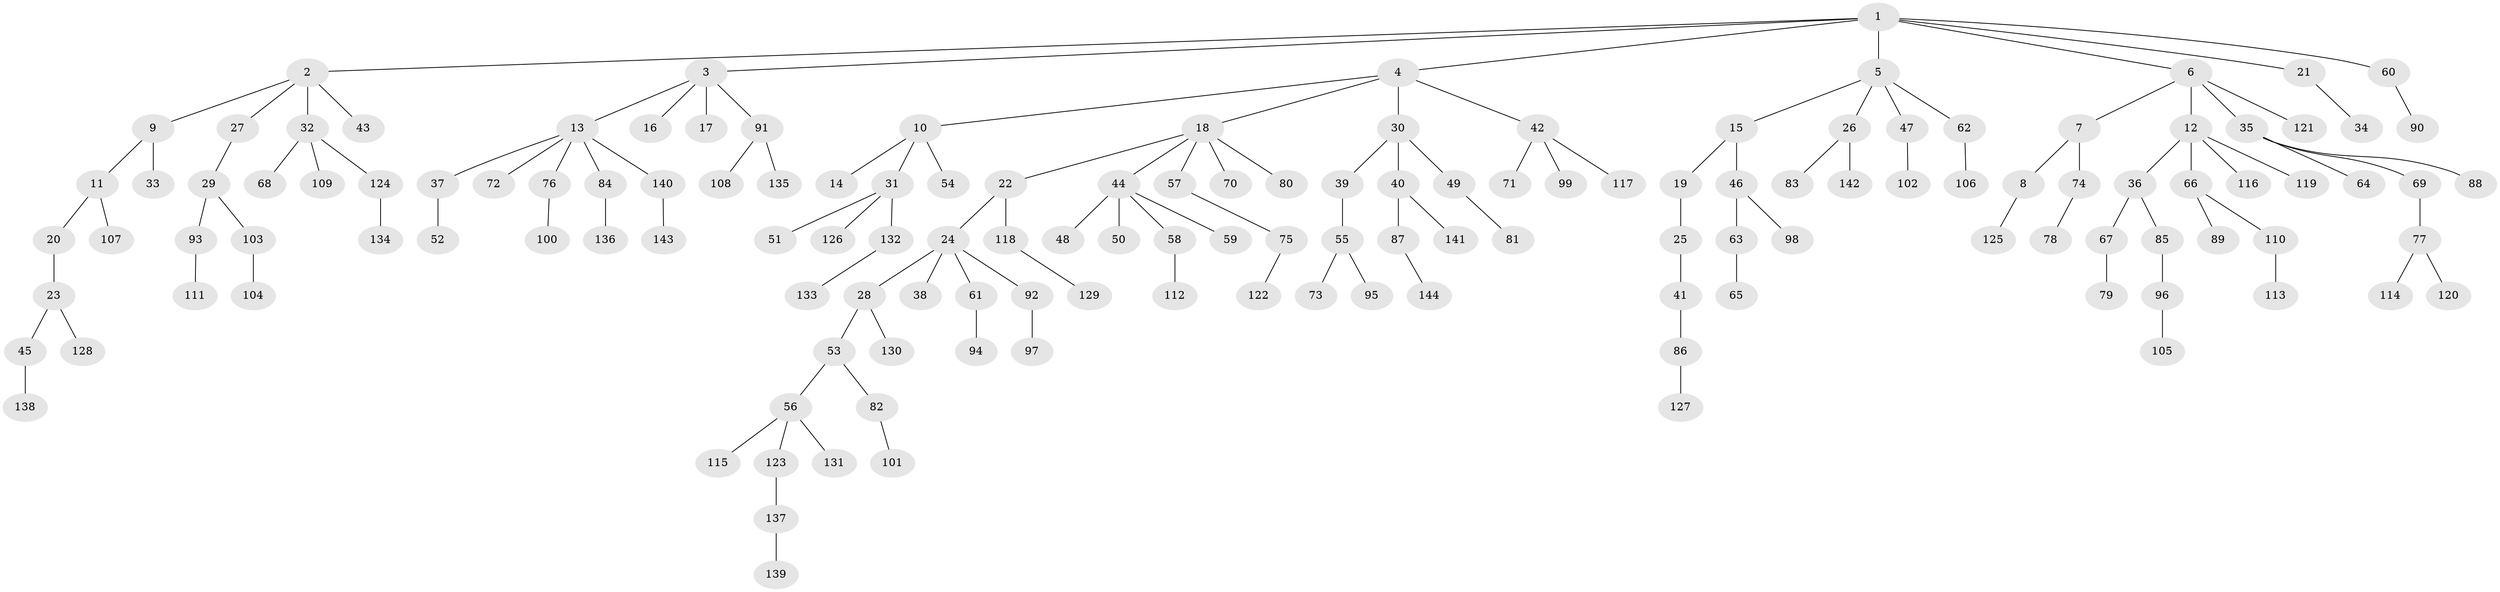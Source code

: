 // coarse degree distribution, {10: 0.01020408163265306, 5: 0.07142857142857142, 6: 0.030612244897959183, 1: 0.6020408163265306, 2: 0.15306122448979592, 3: 0.10204081632653061, 4: 0.030612244897959183}
// Generated by graph-tools (version 1.1) at 2025/42/03/06/25 10:42:05]
// undirected, 144 vertices, 143 edges
graph export_dot {
graph [start="1"]
  node [color=gray90,style=filled];
  1;
  2;
  3;
  4;
  5;
  6;
  7;
  8;
  9;
  10;
  11;
  12;
  13;
  14;
  15;
  16;
  17;
  18;
  19;
  20;
  21;
  22;
  23;
  24;
  25;
  26;
  27;
  28;
  29;
  30;
  31;
  32;
  33;
  34;
  35;
  36;
  37;
  38;
  39;
  40;
  41;
  42;
  43;
  44;
  45;
  46;
  47;
  48;
  49;
  50;
  51;
  52;
  53;
  54;
  55;
  56;
  57;
  58;
  59;
  60;
  61;
  62;
  63;
  64;
  65;
  66;
  67;
  68;
  69;
  70;
  71;
  72;
  73;
  74;
  75;
  76;
  77;
  78;
  79;
  80;
  81;
  82;
  83;
  84;
  85;
  86;
  87;
  88;
  89;
  90;
  91;
  92;
  93;
  94;
  95;
  96;
  97;
  98;
  99;
  100;
  101;
  102;
  103;
  104;
  105;
  106;
  107;
  108;
  109;
  110;
  111;
  112;
  113;
  114;
  115;
  116;
  117;
  118;
  119;
  120;
  121;
  122;
  123;
  124;
  125;
  126;
  127;
  128;
  129;
  130;
  131;
  132;
  133;
  134;
  135;
  136;
  137;
  138;
  139;
  140;
  141;
  142;
  143;
  144;
  1 -- 2;
  1 -- 3;
  1 -- 4;
  1 -- 5;
  1 -- 6;
  1 -- 21;
  1 -- 60;
  2 -- 9;
  2 -- 27;
  2 -- 32;
  2 -- 43;
  3 -- 13;
  3 -- 16;
  3 -- 17;
  3 -- 91;
  4 -- 10;
  4 -- 18;
  4 -- 30;
  4 -- 42;
  5 -- 15;
  5 -- 26;
  5 -- 47;
  5 -- 62;
  6 -- 7;
  6 -- 12;
  6 -- 35;
  6 -- 121;
  7 -- 8;
  7 -- 74;
  8 -- 125;
  9 -- 11;
  9 -- 33;
  10 -- 14;
  10 -- 31;
  10 -- 54;
  11 -- 20;
  11 -- 107;
  12 -- 36;
  12 -- 66;
  12 -- 116;
  12 -- 119;
  13 -- 37;
  13 -- 72;
  13 -- 76;
  13 -- 84;
  13 -- 140;
  15 -- 19;
  15 -- 46;
  18 -- 22;
  18 -- 44;
  18 -- 57;
  18 -- 70;
  18 -- 80;
  19 -- 25;
  20 -- 23;
  21 -- 34;
  22 -- 24;
  22 -- 118;
  23 -- 45;
  23 -- 128;
  24 -- 28;
  24 -- 38;
  24 -- 61;
  24 -- 92;
  25 -- 41;
  26 -- 83;
  26 -- 142;
  27 -- 29;
  28 -- 53;
  28 -- 130;
  29 -- 93;
  29 -- 103;
  30 -- 39;
  30 -- 40;
  30 -- 49;
  31 -- 51;
  31 -- 126;
  31 -- 132;
  32 -- 68;
  32 -- 109;
  32 -- 124;
  35 -- 64;
  35 -- 69;
  35 -- 88;
  36 -- 67;
  36 -- 85;
  37 -- 52;
  39 -- 55;
  40 -- 87;
  40 -- 141;
  41 -- 86;
  42 -- 71;
  42 -- 99;
  42 -- 117;
  44 -- 48;
  44 -- 50;
  44 -- 58;
  44 -- 59;
  45 -- 138;
  46 -- 63;
  46 -- 98;
  47 -- 102;
  49 -- 81;
  53 -- 56;
  53 -- 82;
  55 -- 73;
  55 -- 95;
  56 -- 115;
  56 -- 123;
  56 -- 131;
  57 -- 75;
  58 -- 112;
  60 -- 90;
  61 -- 94;
  62 -- 106;
  63 -- 65;
  66 -- 89;
  66 -- 110;
  67 -- 79;
  69 -- 77;
  74 -- 78;
  75 -- 122;
  76 -- 100;
  77 -- 114;
  77 -- 120;
  82 -- 101;
  84 -- 136;
  85 -- 96;
  86 -- 127;
  87 -- 144;
  91 -- 108;
  91 -- 135;
  92 -- 97;
  93 -- 111;
  96 -- 105;
  103 -- 104;
  110 -- 113;
  118 -- 129;
  123 -- 137;
  124 -- 134;
  132 -- 133;
  137 -- 139;
  140 -- 143;
}
